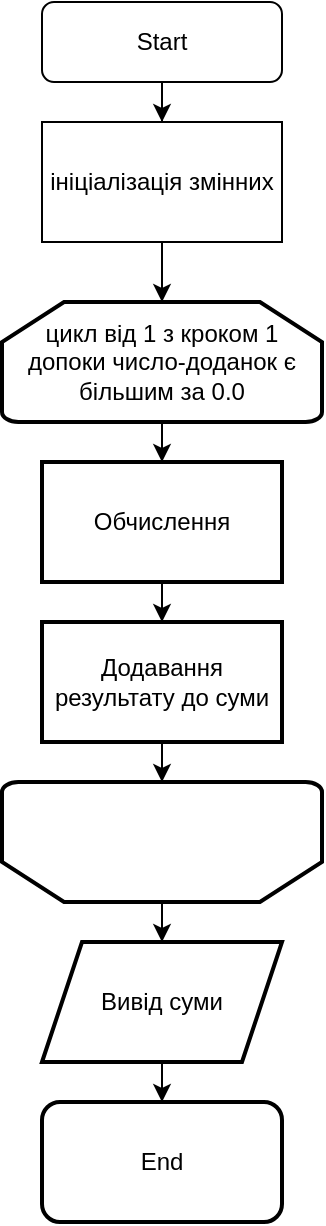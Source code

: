 <mxfile version="24.8.4">
  <diagram id="C5RBs43oDa-KdzZeNtuy" name="Page-1">
    <mxGraphModel grid="1" page="1" gridSize="10" guides="1" tooltips="1" connect="1" arrows="1" fold="1" pageScale="1" pageWidth="827" pageHeight="1169" math="0" shadow="0">
      <root>
        <mxCell id="WIyWlLk6GJQsqaUBKTNV-0" />
        <mxCell id="WIyWlLk6GJQsqaUBKTNV-1" parent="WIyWlLk6GJQsqaUBKTNV-0" />
        <mxCell id="ikSKi2CkD7ASVcEJutWQ-1" value="" style="edgeStyle=orthogonalEdgeStyle;rounded=0;orthogonalLoop=1;jettySize=auto;html=1;" edge="1" parent="WIyWlLk6GJQsqaUBKTNV-1" source="WIyWlLk6GJQsqaUBKTNV-3" target="ikSKi2CkD7ASVcEJutWQ-0">
          <mxGeometry relative="1" as="geometry" />
        </mxCell>
        <mxCell id="WIyWlLk6GJQsqaUBKTNV-3" value="Start" style="rounded=1;whiteSpace=wrap;html=1;fontSize=12;glass=0;strokeWidth=1;shadow=0;" vertex="1" parent="WIyWlLk6GJQsqaUBKTNV-1">
          <mxGeometry x="160" y="110" width="120" height="40" as="geometry" />
        </mxCell>
        <mxCell id="ikSKi2CkD7ASVcEJutWQ-3" value="" style="edgeStyle=orthogonalEdgeStyle;rounded=0;orthogonalLoop=1;jettySize=auto;html=1;" edge="1" parent="WIyWlLk6GJQsqaUBKTNV-1" source="ikSKi2CkD7ASVcEJutWQ-0" target="ikSKi2CkD7ASVcEJutWQ-2">
          <mxGeometry relative="1" as="geometry" />
        </mxCell>
        <mxCell id="ikSKi2CkD7ASVcEJutWQ-0" value="ініціалізація змінних" style="rounded=0;whiteSpace=wrap;html=1;" vertex="1" parent="WIyWlLk6GJQsqaUBKTNV-1">
          <mxGeometry x="160" y="170" width="120" height="60" as="geometry" />
        </mxCell>
        <mxCell id="ikSKi2CkD7ASVcEJutWQ-7" value="" style="edgeStyle=orthogonalEdgeStyle;rounded=0;orthogonalLoop=1;jettySize=auto;html=1;" edge="1" parent="WIyWlLk6GJQsqaUBKTNV-1" source="ikSKi2CkD7ASVcEJutWQ-2" target="ikSKi2CkD7ASVcEJutWQ-6">
          <mxGeometry relative="1" as="geometry" />
        </mxCell>
        <mxCell id="ikSKi2CkD7ASVcEJutWQ-2" value="цикл від 1 з кроком 1 допоки число-доданок є більшим за 0.0" style="strokeWidth=2;html=1;shape=mxgraph.flowchart.loop_limit;whiteSpace=wrap;" vertex="1" parent="WIyWlLk6GJQsqaUBKTNV-1">
          <mxGeometry x="140" y="260" width="160" height="60" as="geometry" />
        </mxCell>
        <mxCell id="ikSKi2CkD7ASVcEJutWQ-13" value="" style="edgeStyle=orthogonalEdgeStyle;rounded=0;orthogonalLoop=1;jettySize=auto;html=1;" edge="1" parent="WIyWlLk6GJQsqaUBKTNV-1" source="ikSKi2CkD7ASVcEJutWQ-4" target="ikSKi2CkD7ASVcEJutWQ-12">
          <mxGeometry relative="1" as="geometry" />
        </mxCell>
        <mxCell id="ikSKi2CkD7ASVcEJutWQ-4" value="" style="strokeWidth=2;html=1;shape=mxgraph.flowchart.loop_limit;whiteSpace=wrap;rotation=-180;" vertex="1" parent="WIyWlLk6GJQsqaUBKTNV-1">
          <mxGeometry x="140" y="500" width="160" height="60" as="geometry" />
        </mxCell>
        <mxCell id="ikSKi2CkD7ASVcEJutWQ-10" value="" style="edgeStyle=orthogonalEdgeStyle;rounded=0;orthogonalLoop=1;jettySize=auto;html=1;" edge="1" parent="WIyWlLk6GJQsqaUBKTNV-1" source="ikSKi2CkD7ASVcEJutWQ-6" target="ikSKi2CkD7ASVcEJutWQ-9">
          <mxGeometry relative="1" as="geometry" />
        </mxCell>
        <mxCell id="ikSKi2CkD7ASVcEJutWQ-6" value="Обчислення" style="whiteSpace=wrap;html=1;strokeWidth=2;" vertex="1" parent="WIyWlLk6GJQsqaUBKTNV-1">
          <mxGeometry x="160" y="340" width="120" height="60" as="geometry" />
        </mxCell>
        <mxCell id="ikSKi2CkD7ASVcEJutWQ-11" value="" style="edgeStyle=orthogonalEdgeStyle;rounded=0;orthogonalLoop=1;jettySize=auto;html=1;" edge="1" parent="WIyWlLk6GJQsqaUBKTNV-1" source="ikSKi2CkD7ASVcEJutWQ-9" target="ikSKi2CkD7ASVcEJutWQ-4">
          <mxGeometry relative="1" as="geometry" />
        </mxCell>
        <mxCell id="ikSKi2CkD7ASVcEJutWQ-9" value="Додавання результату до суми" style="whiteSpace=wrap;html=1;strokeWidth=2;" vertex="1" parent="WIyWlLk6GJQsqaUBKTNV-1">
          <mxGeometry x="160" y="420" width="120" height="60" as="geometry" />
        </mxCell>
        <mxCell id="ikSKi2CkD7ASVcEJutWQ-15" value="" style="edgeStyle=orthogonalEdgeStyle;rounded=0;orthogonalLoop=1;jettySize=auto;html=1;" edge="1" parent="WIyWlLk6GJQsqaUBKTNV-1" source="ikSKi2CkD7ASVcEJutWQ-12" target="ikSKi2CkD7ASVcEJutWQ-14">
          <mxGeometry relative="1" as="geometry" />
        </mxCell>
        <mxCell id="ikSKi2CkD7ASVcEJutWQ-12" value="Вивід суми" style="shape=parallelogram;perimeter=parallelogramPerimeter;whiteSpace=wrap;html=1;fixedSize=1;strokeWidth=2;" vertex="1" parent="WIyWlLk6GJQsqaUBKTNV-1">
          <mxGeometry x="160" y="580" width="120" height="60" as="geometry" />
        </mxCell>
        <mxCell id="ikSKi2CkD7ASVcEJutWQ-14" value="End" style="rounded=1;whiteSpace=wrap;html=1;strokeWidth=2;" vertex="1" parent="WIyWlLk6GJQsqaUBKTNV-1">
          <mxGeometry x="160" y="660" width="120" height="60" as="geometry" />
        </mxCell>
      </root>
    </mxGraphModel>
  </diagram>
</mxfile>
